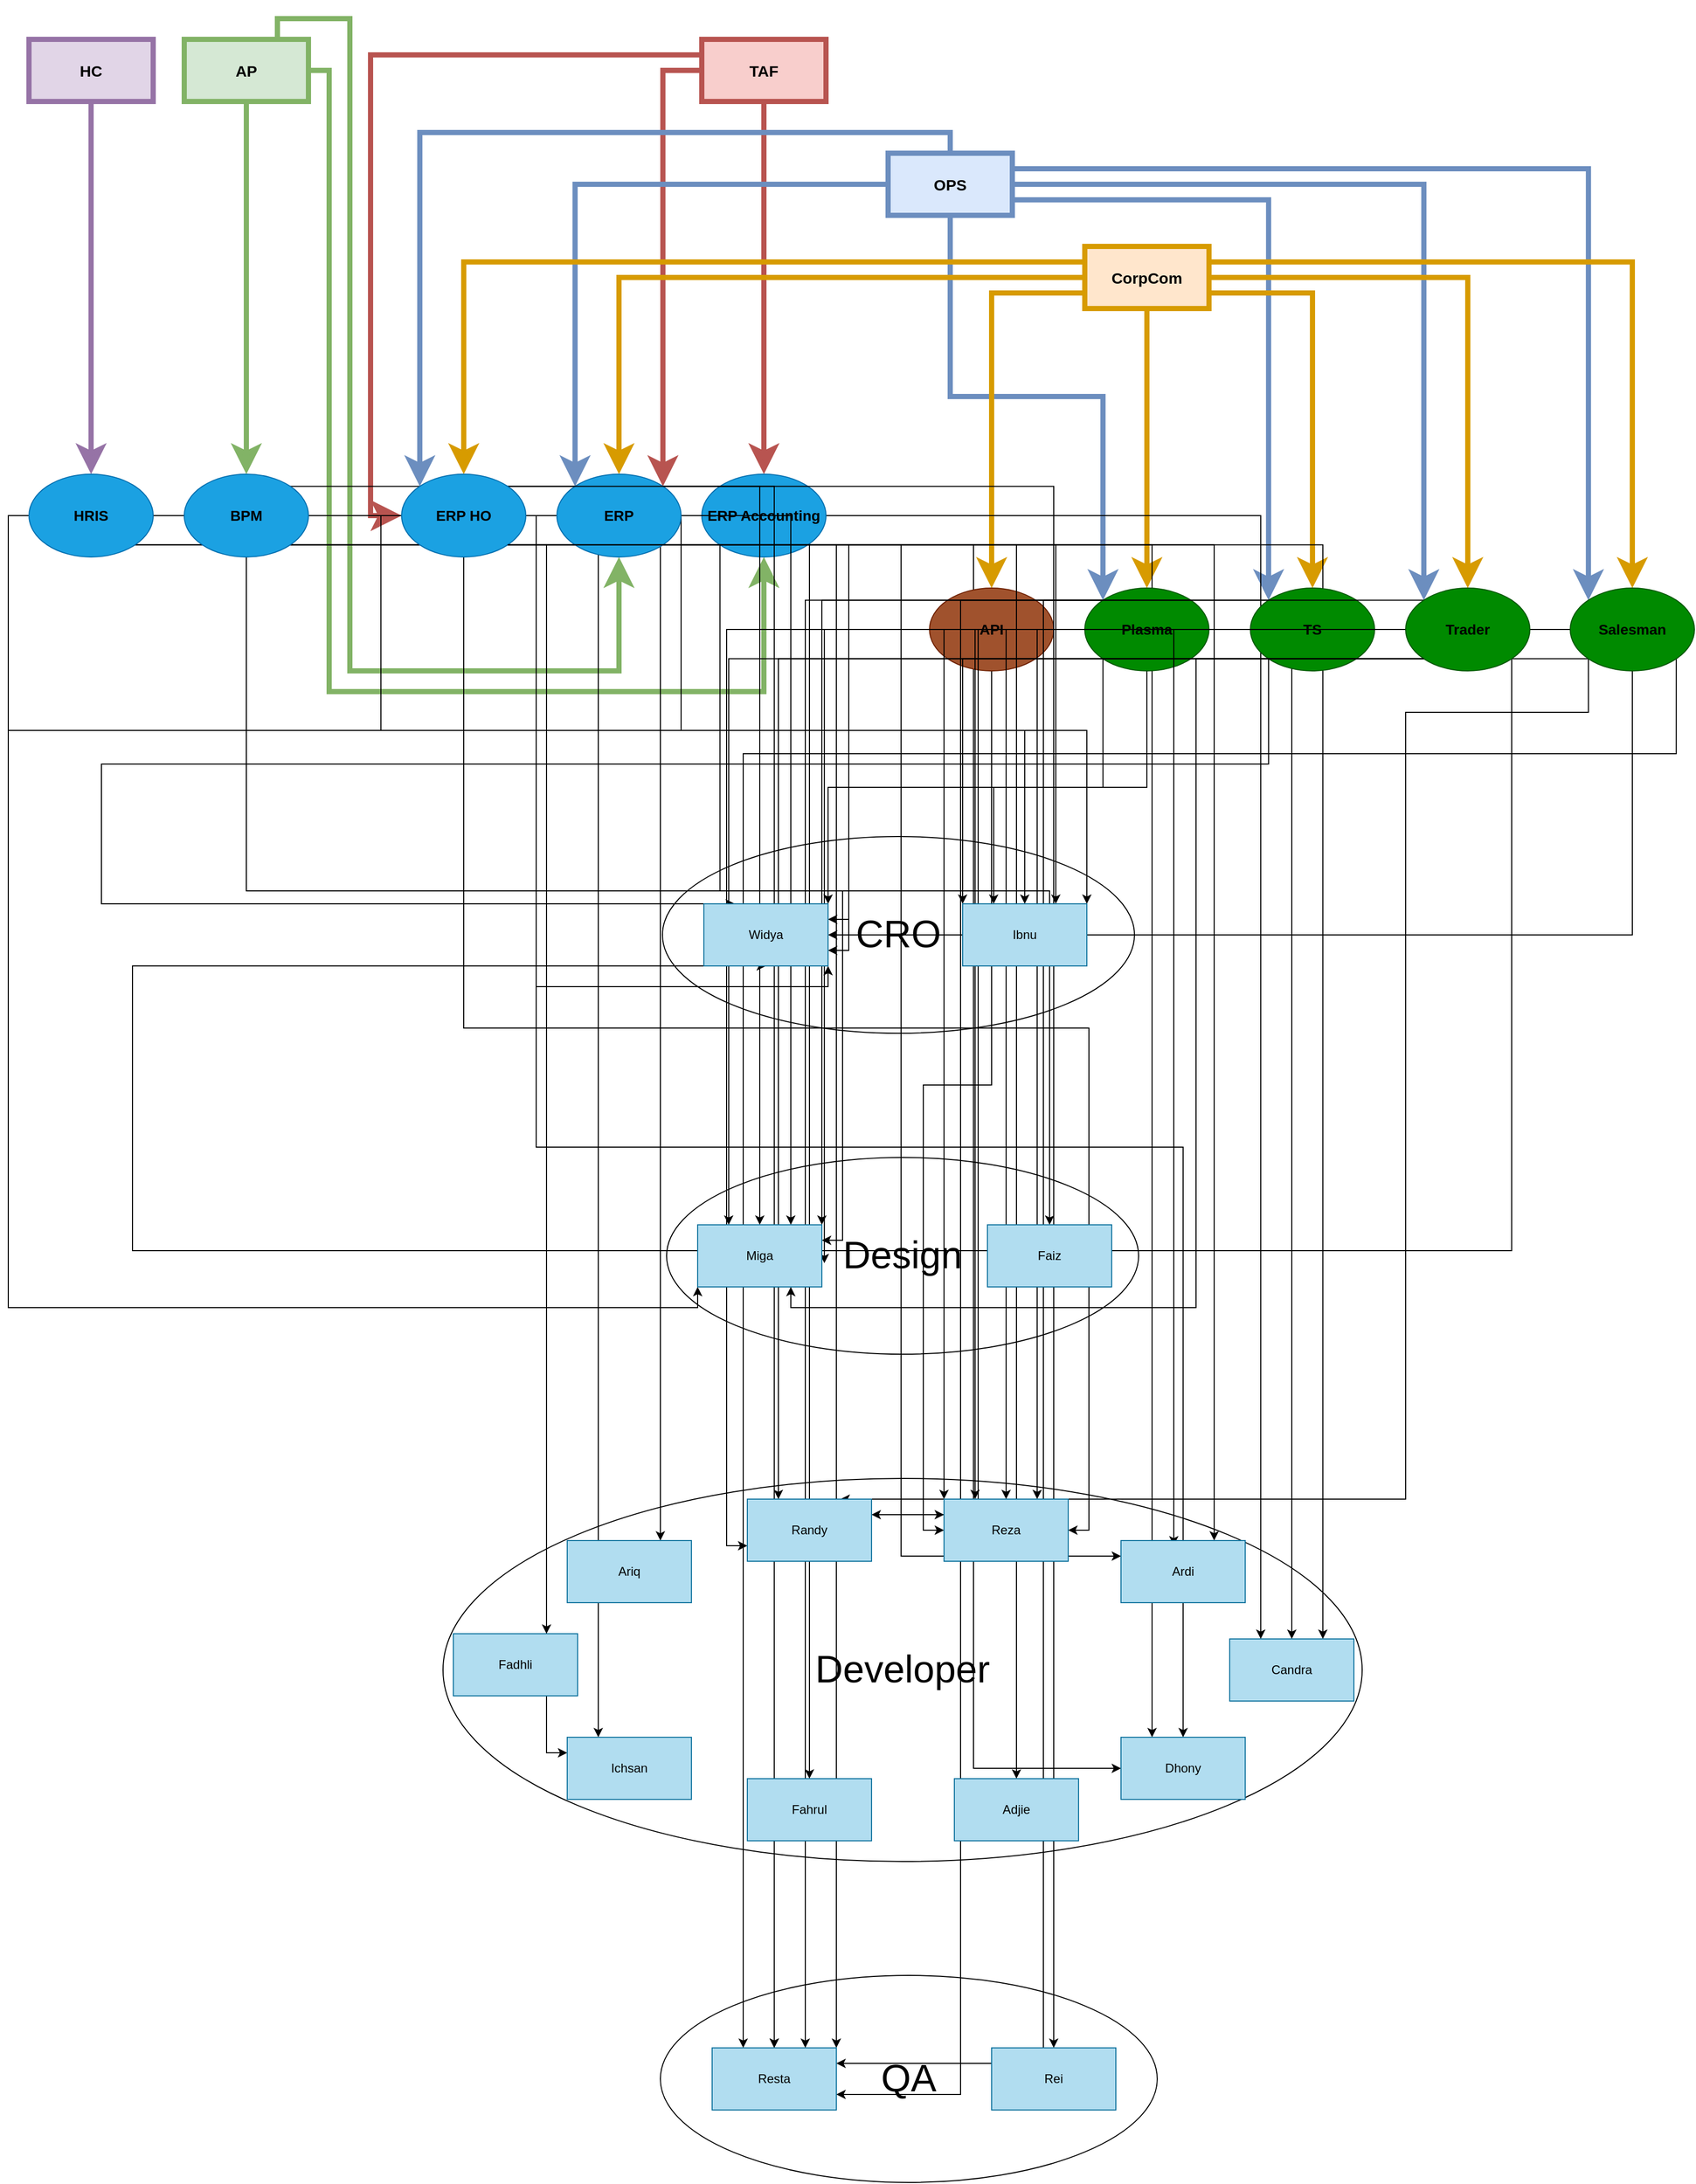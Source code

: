 <mxfile version="25.0.3">
  <diagram name="Page-1" id="Cp1idlBP8Z8_6UVfOBrB">
    <mxGraphModel dx="5150" dy="2028" grid="1" gridSize="10" guides="1" tooltips="1" connect="1" arrows="1" fold="1" page="1" pageScale="1" pageWidth="850" pageHeight="1100" math="0" shadow="0">
      <root>
        <mxCell id="0" />
        <mxCell id="1" parent="0" />
        <mxCell id="CoP_xwEdy5FGSiQ2t0j--57" style="edgeStyle=orthogonalEdgeStyle;rounded=0;orthogonalLoop=1;jettySize=auto;html=1;entryX=0.5;entryY=0;entryDx=0;entryDy=0;fillColor=#f8cecc;strokeColor=#b85450;fontStyle=1;strokeWidth=5;endSize=14;startSize=14;" edge="1" parent="1" source="CoP_xwEdy5FGSiQ2t0j--1" target="CoP_xwEdy5FGSiQ2t0j--7">
          <mxGeometry relative="1" as="geometry" />
        </mxCell>
        <mxCell id="CoP_xwEdy5FGSiQ2t0j--58" style="edgeStyle=orthogonalEdgeStyle;rounded=0;orthogonalLoop=1;jettySize=auto;html=1;entryX=0;entryY=0.5;entryDx=0;entryDy=0;fillColor=#f8cecc;strokeColor=#b85450;fontStyle=1;strokeWidth=5;endSize=14;startSize=14;exitX=0;exitY=0.25;exitDx=0;exitDy=0;" edge="1" parent="1" source="CoP_xwEdy5FGSiQ2t0j--1" target="CoP_xwEdy5FGSiQ2t0j--31">
          <mxGeometry relative="1" as="geometry" />
        </mxCell>
        <mxCell id="CoP_xwEdy5FGSiQ2t0j--59" style="edgeStyle=orthogonalEdgeStyle;rounded=0;orthogonalLoop=1;jettySize=auto;html=1;entryX=1;entryY=0;entryDx=0;entryDy=0;fillColor=#f8cecc;strokeColor=#b85450;fontStyle=1;strokeWidth=5;endSize=14;startSize=14;" edge="1" parent="1" source="CoP_xwEdy5FGSiQ2t0j--1" target="CoP_xwEdy5FGSiQ2t0j--26">
          <mxGeometry relative="1" as="geometry" />
        </mxCell>
        <mxCell id="CoP_xwEdy5FGSiQ2t0j--1" value="TAF" style="rounded=0;whiteSpace=wrap;html=1;fillColor=#f8cecc;strokeColor=#b85450;fontStyle=1;strokeWidth=5;fontSize=15;" vertex="1" parent="1">
          <mxGeometry x="-2650" y="-270" width="120" height="60" as="geometry" />
        </mxCell>
        <mxCell id="CoP_xwEdy5FGSiQ2t0j--48" style="edgeStyle=orthogonalEdgeStyle;rounded=0;orthogonalLoop=1;jettySize=auto;html=1;entryX=0;entryY=0;entryDx=0;entryDy=0;fillColor=#dae8fc;strokeColor=#6c8ebf;exitX=0.5;exitY=0;exitDx=0;exitDy=0;fontStyle=1;strokeWidth=5;endSize=14;startSize=14;" edge="1" parent="1" source="CoP_xwEdy5FGSiQ2t0j--2" target="CoP_xwEdy5FGSiQ2t0j--31">
          <mxGeometry relative="1" as="geometry" />
        </mxCell>
        <mxCell id="CoP_xwEdy5FGSiQ2t0j--49" style="edgeStyle=orthogonalEdgeStyle;rounded=0;orthogonalLoop=1;jettySize=auto;html=1;entryX=0;entryY=0;entryDx=0;entryDy=0;fontStyle=1;fillColor=#dae8fc;strokeColor=#6c8ebf;exitX=1;exitY=0.25;exitDx=0;exitDy=0;strokeWidth=5;endSize=14;startSize=14;" edge="1" parent="1" source="CoP_xwEdy5FGSiQ2t0j--2" target="CoP_xwEdy5FGSiQ2t0j--29">
          <mxGeometry relative="1" as="geometry" />
        </mxCell>
        <mxCell id="CoP_xwEdy5FGSiQ2t0j--50" style="edgeStyle=orthogonalEdgeStyle;rounded=0;orthogonalLoop=1;jettySize=auto;html=1;entryX=0;entryY=0;entryDx=0;entryDy=0;fillColor=#dae8fc;strokeColor=#6c8ebf;fontStyle=1;strokeWidth=5;endSize=14;startSize=14;" edge="1" parent="1" source="CoP_xwEdy5FGSiQ2t0j--2" target="CoP_xwEdy5FGSiQ2t0j--26">
          <mxGeometry relative="1" as="geometry" />
        </mxCell>
        <mxCell id="CoP_xwEdy5FGSiQ2t0j--52" style="edgeStyle=orthogonalEdgeStyle;rounded=0;orthogonalLoop=1;jettySize=auto;html=1;exitX=0.5;exitY=1;exitDx=0;exitDy=0;entryX=0;entryY=0;entryDx=0;entryDy=0;fillColor=#dae8fc;strokeColor=#6c8ebf;fontStyle=1;strokeWidth=5;endSize=14;startSize=14;" edge="1" parent="1" source="CoP_xwEdy5FGSiQ2t0j--2" target="CoP_xwEdy5FGSiQ2t0j--27">
          <mxGeometry relative="1" as="geometry" />
        </mxCell>
        <mxCell id="CoP_xwEdy5FGSiQ2t0j--53" style="edgeStyle=orthogonalEdgeStyle;rounded=0;orthogonalLoop=1;jettySize=auto;html=1;entryX=0;entryY=0;entryDx=0;entryDy=0;fontStyle=1;fillColor=#dae8fc;strokeColor=#6c8ebf;exitX=1;exitY=0.75;exitDx=0;exitDy=0;strokeWidth=5;endSize=14;startSize=14;" edge="1" parent="1" source="CoP_xwEdy5FGSiQ2t0j--2" target="CoP_xwEdy5FGSiQ2t0j--28">
          <mxGeometry relative="1" as="geometry" />
        </mxCell>
        <mxCell id="CoP_xwEdy5FGSiQ2t0j--54" style="edgeStyle=orthogonalEdgeStyle;rounded=0;orthogonalLoop=1;jettySize=auto;html=1;entryX=0;entryY=0;entryDx=0;entryDy=0;fillColor=#dae8fc;strokeColor=#6c8ebf;fontStyle=1;strokeWidth=5;endSize=14;startSize=14;" edge="1" parent="1" source="CoP_xwEdy5FGSiQ2t0j--2" target="CoP_xwEdy5FGSiQ2t0j--30">
          <mxGeometry relative="1" as="geometry" />
        </mxCell>
        <mxCell id="CoP_xwEdy5FGSiQ2t0j--2" value="OPS" style="rounded=0;whiteSpace=wrap;html=1;fillColor=#dae8fc;strokeColor=#6c8ebf;fontStyle=1;strokeWidth=5;fontSize=15;" vertex="1" parent="1">
          <mxGeometry x="-2470" y="-160" width="120" height="60" as="geometry" />
        </mxCell>
        <mxCell id="CoP_xwEdy5FGSiQ2t0j--41" style="edgeStyle=orthogonalEdgeStyle;rounded=0;orthogonalLoop=1;jettySize=auto;html=1;entryX=0.5;entryY=0;entryDx=0;entryDy=0;fillColor=#ffe6cc;strokeColor=#d79b00;exitX=0;exitY=0.25;exitDx=0;exitDy=0;fontStyle=1;strokeWidth=5;endSize=14;startSize=14;" edge="1" parent="1" source="CoP_xwEdy5FGSiQ2t0j--3" target="CoP_xwEdy5FGSiQ2t0j--31">
          <mxGeometry relative="1" as="geometry" />
        </mxCell>
        <mxCell id="CoP_xwEdy5FGSiQ2t0j--42" style="edgeStyle=orthogonalEdgeStyle;rounded=0;orthogonalLoop=1;jettySize=auto;html=1;entryX=0.5;entryY=0;entryDx=0;entryDy=0;fontStyle=1;fillColor=#ffe6cc;strokeColor=#d79b00;exitX=1;exitY=0.25;exitDx=0;exitDy=0;strokeWidth=5;endSize=14;startSize=14;" edge="1" parent="1" source="CoP_xwEdy5FGSiQ2t0j--3" target="CoP_xwEdy5FGSiQ2t0j--29">
          <mxGeometry relative="1" as="geometry" />
        </mxCell>
        <mxCell id="CoP_xwEdy5FGSiQ2t0j--43" style="edgeStyle=orthogonalEdgeStyle;rounded=0;orthogonalLoop=1;jettySize=auto;html=1;entryX=0.5;entryY=0;entryDx=0;entryDy=0;fillColor=#ffe6cc;strokeColor=#d79b00;fontStyle=1;strokeWidth=5;endSize=14;startSize=14;" edge="1" parent="1" source="CoP_xwEdy5FGSiQ2t0j--3" target="CoP_xwEdy5FGSiQ2t0j--26">
          <mxGeometry relative="1" as="geometry" />
        </mxCell>
        <mxCell id="CoP_xwEdy5FGSiQ2t0j--44" style="edgeStyle=orthogonalEdgeStyle;rounded=0;orthogonalLoop=1;jettySize=auto;html=1;entryX=0.5;entryY=0;entryDx=0;entryDy=0;fillColor=#ffe6cc;strokeColor=#d79b00;fontStyle=1;strokeWidth=5;endSize=14;startSize=14;" edge="1" parent="1" source="CoP_xwEdy5FGSiQ2t0j--3" target="CoP_xwEdy5FGSiQ2t0j--27">
          <mxGeometry relative="1" as="geometry" />
        </mxCell>
        <mxCell id="CoP_xwEdy5FGSiQ2t0j--45" style="edgeStyle=orthogonalEdgeStyle;rounded=0;orthogonalLoop=1;jettySize=auto;html=1;fontStyle=1;fillColor=#ffe6cc;strokeColor=#d79b00;exitX=1;exitY=0.75;exitDx=0;exitDy=0;strokeWidth=5;endSize=14;startSize=14;" edge="1" parent="1" source="CoP_xwEdy5FGSiQ2t0j--3" target="CoP_xwEdy5FGSiQ2t0j--28">
          <mxGeometry relative="1" as="geometry" />
        </mxCell>
        <mxCell id="CoP_xwEdy5FGSiQ2t0j--46" style="edgeStyle=orthogonalEdgeStyle;rounded=0;orthogonalLoop=1;jettySize=auto;html=1;fontStyle=1;fillColor=#ffe6cc;strokeColor=#d79b00;strokeWidth=5;endSize=14;startSize=14;" edge="1" parent="1" source="CoP_xwEdy5FGSiQ2t0j--3" target="CoP_xwEdy5FGSiQ2t0j--30">
          <mxGeometry relative="1" as="geometry" />
        </mxCell>
        <mxCell id="CoP_xwEdy5FGSiQ2t0j--47" style="edgeStyle=orthogonalEdgeStyle;rounded=0;orthogonalLoop=1;jettySize=auto;html=1;entryX=0.5;entryY=0;entryDx=0;entryDy=0;fillColor=#ffe6cc;strokeColor=#d79b00;exitX=0;exitY=0.75;exitDx=0;exitDy=0;fontStyle=1;strokeWidth=5;endSize=14;startSize=14;" edge="1" parent="1" source="CoP_xwEdy5FGSiQ2t0j--3" target="CoP_xwEdy5FGSiQ2t0j--16">
          <mxGeometry relative="1" as="geometry" />
        </mxCell>
        <mxCell id="CoP_xwEdy5FGSiQ2t0j--3" value="CorpCom" style="rounded=0;whiteSpace=wrap;html=1;fillColor=#ffe6cc;strokeColor=#d79b00;fontStyle=1;strokeWidth=5;fontSize=15;" vertex="1" parent="1">
          <mxGeometry x="-2280" y="-70" width="120" height="60" as="geometry" />
        </mxCell>
        <mxCell id="CoP_xwEdy5FGSiQ2t0j--62" style="edgeStyle=orthogonalEdgeStyle;rounded=0;orthogonalLoop=1;jettySize=auto;html=1;fontStyle=1;fillColor=#e1d5e7;strokeColor=#9673a6;strokeWidth=5;endSize=14;startSize=14;" edge="1" parent="1" source="CoP_xwEdy5FGSiQ2t0j--4" target="CoP_xwEdy5FGSiQ2t0j--20">
          <mxGeometry relative="1" as="geometry" />
        </mxCell>
        <mxCell id="CoP_xwEdy5FGSiQ2t0j--4" value="HC" style="rounded=0;whiteSpace=wrap;html=1;fontStyle=1;fillColor=#e1d5e7;strokeColor=#9673a6;strokeWidth=5;fontSize=15;" vertex="1" parent="1">
          <mxGeometry x="-3300" y="-270" width="120" height="60" as="geometry" />
        </mxCell>
        <mxCell id="CoP_xwEdy5FGSiQ2t0j--63" style="edgeStyle=orthogonalEdgeStyle;rounded=0;orthogonalLoop=1;jettySize=auto;html=1;entryX=0.5;entryY=0;entryDx=0;entryDy=0;fontStyle=1;fillColor=#d5e8d4;strokeColor=#82b366;strokeWidth=5;endSize=14;startSize=14;" edge="1" parent="1" source="CoP_xwEdy5FGSiQ2t0j--6" target="CoP_xwEdy5FGSiQ2t0j--22">
          <mxGeometry relative="1" as="geometry" />
        </mxCell>
        <mxCell id="CoP_xwEdy5FGSiQ2t0j--64" style="edgeStyle=orthogonalEdgeStyle;rounded=0;orthogonalLoop=1;jettySize=auto;html=1;entryX=0.5;entryY=1;entryDx=0;entryDy=0;fontStyle=1;exitX=0.75;exitY=0;exitDx=0;exitDy=0;fillColor=#d5e8d4;strokeColor=#82b366;strokeWidth=5;endSize=14;startSize=14;" edge="1" parent="1" source="CoP_xwEdy5FGSiQ2t0j--6" target="CoP_xwEdy5FGSiQ2t0j--26">
          <mxGeometry relative="1" as="geometry">
            <Array as="points">
              <mxPoint x="-3060" y="-290" />
              <mxPoint x="-2990" y="-290" />
              <mxPoint x="-2990" y="340" />
              <mxPoint x="-2730" y="340" />
            </Array>
          </mxGeometry>
        </mxCell>
        <mxCell id="CoP_xwEdy5FGSiQ2t0j--67" style="edgeStyle=orthogonalEdgeStyle;rounded=0;orthogonalLoop=1;jettySize=auto;html=1;entryX=0.5;entryY=1;entryDx=0;entryDy=0;fillColor=#d5e8d4;strokeColor=#82b366;strokeWidth=5;endSize=14;startSize=14;" edge="1" parent="1" source="CoP_xwEdy5FGSiQ2t0j--6" target="CoP_xwEdy5FGSiQ2t0j--7">
          <mxGeometry relative="1" as="geometry">
            <Array as="points">
              <mxPoint x="-3010" y="-240" />
              <mxPoint x="-3010" y="360" />
              <mxPoint x="-2590" y="360" />
            </Array>
          </mxGeometry>
        </mxCell>
        <mxCell id="CoP_xwEdy5FGSiQ2t0j--6" value="AP" style="rounded=0;whiteSpace=wrap;html=1;fontStyle=1;fillColor=#d5e8d4;strokeColor=#82b366;strokeWidth=5;fontSize=15;" vertex="1" parent="1">
          <mxGeometry x="-3150" y="-270" width="120" height="60" as="geometry" />
        </mxCell>
        <mxCell id="CoP_xwEdy5FGSiQ2t0j--127" style="edgeStyle=orthogonalEdgeStyle;rounded=0;orthogonalLoop=1;jettySize=auto;html=1;entryX=0.25;entryY=0;entryDx=0;entryDy=0;" edge="1" parent="1" source="CoP_xwEdy5FGSiQ2t0j--7" target="CoP_xwEdy5FGSiQ2t0j--83">
          <mxGeometry relative="1" as="geometry" />
        </mxCell>
        <mxCell id="CoP_xwEdy5FGSiQ2t0j--128" style="edgeStyle=orthogonalEdgeStyle;rounded=0;orthogonalLoop=1;jettySize=auto;html=1;exitX=1;exitY=1;exitDx=0;exitDy=0;entryX=0.25;entryY=0;entryDx=0;entryDy=0;" edge="1" parent="1" source="CoP_xwEdy5FGSiQ2t0j--7" target="CoP_xwEdy5FGSiQ2t0j--84">
          <mxGeometry relative="1" as="geometry" />
        </mxCell>
        <mxCell id="CoP_xwEdy5FGSiQ2t0j--129" style="edgeStyle=orthogonalEdgeStyle;rounded=0;orthogonalLoop=1;jettySize=auto;html=1;exitX=1;exitY=1;exitDx=0;exitDy=0;entryX=0.75;entryY=0;entryDx=0;entryDy=0;" edge="1" parent="1" source="CoP_xwEdy5FGSiQ2t0j--7" target="CoP_xwEdy5FGSiQ2t0j--82">
          <mxGeometry relative="1" as="geometry" />
        </mxCell>
        <mxCell id="CoP_xwEdy5FGSiQ2t0j--130" style="edgeStyle=orthogonalEdgeStyle;rounded=0;orthogonalLoop=1;jettySize=auto;html=1;exitX=0;exitY=1;exitDx=0;exitDy=0;entryX=0;entryY=0.5;entryDx=0;entryDy=0;" edge="1" parent="1" source="CoP_xwEdy5FGSiQ2t0j--7" target="CoP_xwEdy5FGSiQ2t0j--84">
          <mxGeometry relative="1" as="geometry" />
        </mxCell>
        <mxCell id="CoP_xwEdy5FGSiQ2t0j--142" style="edgeStyle=orthogonalEdgeStyle;rounded=0;orthogonalLoop=1;jettySize=auto;html=1;exitX=0;exitY=0.5;exitDx=0;exitDy=0;entryX=1;entryY=0;entryDx=0;entryDy=0;" edge="1" parent="1" source="CoP_xwEdy5FGSiQ2t0j--7" target="CoP_xwEdy5FGSiQ2t0j--70">
          <mxGeometry relative="1" as="geometry" />
        </mxCell>
        <mxCell id="CoP_xwEdy5FGSiQ2t0j--154" style="edgeStyle=orthogonalEdgeStyle;rounded=0;orthogonalLoop=1;jettySize=auto;html=1;exitX=0;exitY=1;exitDx=0;exitDy=0;entryX=1;entryY=0.25;entryDx=0;entryDy=0;" edge="1" parent="1" source="CoP_xwEdy5FGSiQ2t0j--7" target="CoP_xwEdy5FGSiQ2t0j--73">
          <mxGeometry relative="1" as="geometry" />
        </mxCell>
        <mxCell id="CoP_xwEdy5FGSiQ2t0j--7" value="ERP Accounting" style="ellipse;whiteSpace=wrap;html=1;fontStyle=1;fillColor=#1ba1e2;fontColor=#000000;strokeColor=#006EAF;fontSize=14;" vertex="1" parent="1">
          <mxGeometry x="-2650" y="150" width="120" height="80" as="geometry" />
        </mxCell>
        <mxCell id="CoP_xwEdy5FGSiQ2t0j--109" style="edgeStyle=orthogonalEdgeStyle;rounded=0;orthogonalLoop=1;jettySize=auto;html=1;entryX=0;entryY=0.25;entryDx=0;entryDy=0;" edge="1" parent="1" source="CoP_xwEdy5FGSiQ2t0j--16" target="CoP_xwEdy5FGSiQ2t0j--75">
          <mxGeometry relative="1" as="geometry" />
        </mxCell>
        <mxCell id="CoP_xwEdy5FGSiQ2t0j--112" style="edgeStyle=orthogonalEdgeStyle;rounded=0;orthogonalLoop=1;jettySize=auto;html=1;entryX=0;entryY=0.5;entryDx=0;entryDy=0;" edge="1" parent="1" source="CoP_xwEdy5FGSiQ2t0j--16" target="CoP_xwEdy5FGSiQ2t0j--75">
          <mxGeometry relative="1" as="geometry" />
        </mxCell>
        <mxCell id="CoP_xwEdy5FGSiQ2t0j--113" style="edgeStyle=orthogonalEdgeStyle;rounded=0;orthogonalLoop=1;jettySize=auto;html=1;" edge="1" parent="1" source="CoP_xwEdy5FGSiQ2t0j--16" target="CoP_xwEdy5FGSiQ2t0j--83">
          <mxGeometry relative="1" as="geometry" />
        </mxCell>
        <mxCell id="CoP_xwEdy5FGSiQ2t0j--16" value="API" style="ellipse;whiteSpace=wrap;html=1;fontStyle=1;fillColor=#a0522d;fontColor=#000000;strokeColor=#6D1F00;fontSize=14;" vertex="1" parent="1">
          <mxGeometry x="-2430" y="260" width="120" height="80" as="geometry" />
        </mxCell>
        <mxCell id="CoP_xwEdy5FGSiQ2t0j--99" style="edgeStyle=orthogonalEdgeStyle;rounded=0;orthogonalLoop=1;jettySize=auto;html=1;exitX=1;exitY=1;exitDx=0;exitDy=0;entryX=0.75;entryY=0;entryDx=0;entryDy=0;" edge="1" parent="1" source="CoP_xwEdy5FGSiQ2t0j--20" target="CoP_xwEdy5FGSiQ2t0j--85">
          <mxGeometry relative="1" as="geometry" />
        </mxCell>
        <mxCell id="CoP_xwEdy5FGSiQ2t0j--100" style="edgeStyle=orthogonalEdgeStyle;rounded=0;orthogonalLoop=1;jettySize=auto;html=1;entryX=0.75;entryY=0;entryDx=0;entryDy=0;" edge="1" parent="1" source="CoP_xwEdy5FGSiQ2t0j--20" target="CoP_xwEdy5FGSiQ2t0j--81">
          <mxGeometry relative="1" as="geometry" />
        </mxCell>
        <mxCell id="CoP_xwEdy5FGSiQ2t0j--126" style="edgeStyle=orthogonalEdgeStyle;rounded=0;orthogonalLoop=1;jettySize=auto;html=1;exitX=0;exitY=1;exitDx=0;exitDy=0;entryX=0.25;entryY=0;entryDx=0;entryDy=0;" edge="1" parent="1" source="CoP_xwEdy5FGSiQ2t0j--20" target="CoP_xwEdy5FGSiQ2t0j--91">
          <mxGeometry relative="1" as="geometry" />
        </mxCell>
        <mxCell id="CoP_xwEdy5FGSiQ2t0j--150" style="edgeStyle=orthogonalEdgeStyle;rounded=0;orthogonalLoop=1;jettySize=auto;html=1;exitX=0;exitY=0.5;exitDx=0;exitDy=0;entryX=1;entryY=0.25;entryDx=0;entryDy=0;" edge="1" parent="1" source="CoP_xwEdy5FGSiQ2t0j--20" target="CoP_xwEdy5FGSiQ2t0j--69">
          <mxGeometry relative="1" as="geometry" />
        </mxCell>
        <mxCell id="CoP_xwEdy5FGSiQ2t0j--159" style="edgeStyle=orthogonalEdgeStyle;rounded=0;orthogonalLoop=1;jettySize=auto;html=1;exitX=0;exitY=0.5;exitDx=0;exitDy=0;entryX=0;entryY=1;entryDx=0;entryDy=0;" edge="1" parent="1" source="CoP_xwEdy5FGSiQ2t0j--20" target="CoP_xwEdy5FGSiQ2t0j--73">
          <mxGeometry relative="1" as="geometry" />
        </mxCell>
        <mxCell id="CoP_xwEdy5FGSiQ2t0j--160" style="edgeStyle=orthogonalEdgeStyle;rounded=0;orthogonalLoop=1;jettySize=auto;html=1;exitX=1;exitY=0.5;exitDx=0;exitDy=0;" edge="1" parent="1" source="CoP_xwEdy5FGSiQ2t0j--20" target="CoP_xwEdy5FGSiQ2t0j--88">
          <mxGeometry relative="1" as="geometry" />
        </mxCell>
        <mxCell id="CoP_xwEdy5FGSiQ2t0j--20" value="HRIS" style="ellipse;whiteSpace=wrap;html=1;fontStyle=1;fillColor=#1ba1e2;fontColor=#000000;strokeColor=#006EAF;fontSize=14;" vertex="1" parent="1">
          <mxGeometry x="-3300" y="150" width="120" height="80" as="geometry" />
        </mxCell>
        <mxCell id="CoP_xwEdy5FGSiQ2t0j--136" style="edgeStyle=orthogonalEdgeStyle;rounded=0;orthogonalLoop=1;jettySize=auto;html=1;exitX=1;exitY=1;exitDx=0;exitDy=0;" edge="1" parent="1" source="CoP_xwEdy5FGSiQ2t0j--22" target="CoP_xwEdy5FGSiQ2t0j--89">
          <mxGeometry relative="1" as="geometry" />
        </mxCell>
        <mxCell id="CoP_xwEdy5FGSiQ2t0j--137" style="edgeStyle=orthogonalEdgeStyle;rounded=0;orthogonalLoop=1;jettySize=auto;html=1;exitX=0;exitY=1;exitDx=0;exitDy=0;entryX=0.5;entryY=0;entryDx=0;entryDy=0;" edge="1" parent="1" source="CoP_xwEdy5FGSiQ2t0j--22" target="CoP_xwEdy5FGSiQ2t0j--90">
          <mxGeometry relative="1" as="geometry" />
        </mxCell>
        <mxCell id="CoP_xwEdy5FGSiQ2t0j--151" style="edgeStyle=orthogonalEdgeStyle;rounded=0;orthogonalLoop=1;jettySize=auto;html=1;exitX=0.5;exitY=1;exitDx=0;exitDy=0;" edge="1" parent="1" source="CoP_xwEdy5FGSiQ2t0j--22" target="CoP_xwEdy5FGSiQ2t0j--87">
          <mxGeometry relative="1" as="geometry" />
        </mxCell>
        <mxCell id="CoP_xwEdy5FGSiQ2t0j--167" style="edgeStyle=orthogonalEdgeStyle;rounded=0;orthogonalLoop=1;jettySize=auto;html=1;exitX=1;exitY=0;exitDx=0;exitDy=0;" edge="1" parent="1" source="CoP_xwEdy5FGSiQ2t0j--22" target="CoP_xwEdy5FGSiQ2t0j--77">
          <mxGeometry relative="1" as="geometry" />
        </mxCell>
        <mxCell id="CoP_xwEdy5FGSiQ2t0j--22" value="BPM" style="ellipse;whiteSpace=wrap;html=1;fontStyle=1;fillColor=#1ba1e2;strokeColor=#006EAF;fontColor=#000000;fontSize=14;" vertex="1" parent="1">
          <mxGeometry x="-3150" y="150" width="120" height="80" as="geometry" />
        </mxCell>
        <mxCell id="CoP_xwEdy5FGSiQ2t0j--131" style="edgeStyle=orthogonalEdgeStyle;rounded=0;orthogonalLoop=1;jettySize=auto;html=1;exitX=1;exitY=1;exitDx=0;exitDy=0;entryX=0;entryY=0.25;entryDx=0;entryDy=0;" edge="1" parent="1" source="CoP_xwEdy5FGSiQ2t0j--26" target="CoP_xwEdy5FGSiQ2t0j--82">
          <mxGeometry relative="1" as="geometry" />
        </mxCell>
        <mxCell id="CoP_xwEdy5FGSiQ2t0j--132" style="edgeStyle=orthogonalEdgeStyle;rounded=0;orthogonalLoop=1;jettySize=auto;html=1;exitX=0;exitY=1;exitDx=0;exitDy=0;entryX=0.75;entryY=0;entryDx=0;entryDy=0;" edge="1" parent="1" source="CoP_xwEdy5FGSiQ2t0j--26" target="CoP_xwEdy5FGSiQ2t0j--83">
          <mxGeometry relative="1" as="geometry" />
        </mxCell>
        <mxCell id="CoP_xwEdy5FGSiQ2t0j--133" style="edgeStyle=orthogonalEdgeStyle;rounded=0;orthogonalLoop=1;jettySize=auto;html=1;exitX=0;exitY=0.5;exitDx=0;exitDy=0;" edge="1" parent="1" source="CoP_xwEdy5FGSiQ2t0j--26" target="CoP_xwEdy5FGSiQ2t0j--84">
          <mxGeometry relative="1" as="geometry" />
        </mxCell>
        <mxCell id="CoP_xwEdy5FGSiQ2t0j--140" style="edgeStyle=orthogonalEdgeStyle;rounded=0;orthogonalLoop=1;jettySize=auto;html=1;exitX=0;exitY=0.5;exitDx=0;exitDy=0;entryX=1;entryY=1;entryDx=0;entryDy=0;" edge="1" parent="1" source="CoP_xwEdy5FGSiQ2t0j--26" target="CoP_xwEdy5FGSiQ2t0j--69">
          <mxGeometry relative="1" as="geometry" />
        </mxCell>
        <mxCell id="CoP_xwEdy5FGSiQ2t0j--141" style="edgeStyle=orthogonalEdgeStyle;rounded=0;orthogonalLoop=1;jettySize=auto;html=1;exitX=0;exitY=1;exitDx=0;exitDy=0;entryX=0.75;entryY=0;entryDx=0;entryDy=0;" edge="1" parent="1" source="CoP_xwEdy5FGSiQ2t0j--26" target="CoP_xwEdy5FGSiQ2t0j--70">
          <mxGeometry relative="1" as="geometry" />
        </mxCell>
        <mxCell id="CoP_xwEdy5FGSiQ2t0j--153" style="edgeStyle=orthogonalEdgeStyle;rounded=0;orthogonalLoop=1;jettySize=auto;html=1;exitX=1;exitY=0.5;exitDx=0;exitDy=0;entryX=0.75;entryY=0;entryDx=0;entryDy=0;" edge="1" parent="1" source="CoP_xwEdy5FGSiQ2t0j--26" target="CoP_xwEdy5FGSiQ2t0j--73">
          <mxGeometry relative="1" as="geometry" />
        </mxCell>
        <mxCell id="CoP_xwEdy5FGSiQ2t0j--165" style="edgeStyle=orthogonalEdgeStyle;rounded=0;orthogonalLoop=1;jettySize=auto;html=1;exitX=1;exitY=0;exitDx=0;exitDy=0;" edge="1" parent="1" source="CoP_xwEdy5FGSiQ2t0j--26" target="CoP_xwEdy5FGSiQ2t0j--88">
          <mxGeometry relative="1" as="geometry" />
        </mxCell>
        <mxCell id="CoP_xwEdy5FGSiQ2t0j--26" value="ERP" style="ellipse;whiteSpace=wrap;html=1;fontStyle=1;fillColor=#1ba1e2;fontColor=#000000;strokeColor=#006EAF;fontSize=14;" vertex="1" parent="1">
          <mxGeometry x="-2790" y="150" width="120" height="80" as="geometry" />
        </mxCell>
        <mxCell id="CoP_xwEdy5FGSiQ2t0j--107" style="edgeStyle=orthogonalEdgeStyle;rounded=0;orthogonalLoop=1;jettySize=auto;html=1;entryX=0.75;entryY=0;entryDx=0;entryDy=0;" edge="1" parent="1" source="CoP_xwEdy5FGSiQ2t0j--27" target="CoP_xwEdy5FGSiQ2t0j--75">
          <mxGeometry relative="1" as="geometry" />
        </mxCell>
        <mxCell id="CoP_xwEdy5FGSiQ2t0j--108" style="edgeStyle=orthogonalEdgeStyle;rounded=0;orthogonalLoop=1;jettySize=auto;html=1;entryX=1;entryY=0.25;entryDx=0;entryDy=0;" edge="1" parent="1" source="CoP_xwEdy5FGSiQ2t0j--27" target="CoP_xwEdy5FGSiQ2t0j--80">
          <mxGeometry relative="1" as="geometry" />
        </mxCell>
        <mxCell id="CoP_xwEdy5FGSiQ2t0j--143" style="edgeStyle=orthogonalEdgeStyle;rounded=0;orthogonalLoop=1;jettySize=auto;html=1;exitX=0.5;exitY=1;exitDx=0;exitDy=0;entryX=1;entryY=0;entryDx=0;entryDy=0;" edge="1" parent="1" source="CoP_xwEdy5FGSiQ2t0j--27" target="CoP_xwEdy5FGSiQ2t0j--69">
          <mxGeometry relative="1" as="geometry" />
        </mxCell>
        <mxCell id="CoP_xwEdy5FGSiQ2t0j--144" style="edgeStyle=orthogonalEdgeStyle;rounded=0;orthogonalLoop=1;jettySize=auto;html=1;exitX=0;exitY=1;exitDx=0;exitDy=0;entryX=0.25;entryY=0;entryDx=0;entryDy=0;" edge="1" parent="1" source="CoP_xwEdy5FGSiQ2t0j--27" target="CoP_xwEdy5FGSiQ2t0j--70">
          <mxGeometry relative="1" as="geometry" />
        </mxCell>
        <mxCell id="CoP_xwEdy5FGSiQ2t0j--155" style="edgeStyle=orthogonalEdgeStyle;rounded=0;orthogonalLoop=1;jettySize=auto;html=1;exitX=1;exitY=0;exitDx=0;exitDy=0;entryX=1;entryY=0;entryDx=0;entryDy=0;" edge="1" parent="1" source="CoP_xwEdy5FGSiQ2t0j--27" target="CoP_xwEdy5FGSiQ2t0j--73">
          <mxGeometry relative="1" as="geometry" />
        </mxCell>
        <mxCell id="CoP_xwEdy5FGSiQ2t0j--164" style="edgeStyle=orthogonalEdgeStyle;rounded=0;orthogonalLoop=1;jettySize=auto;html=1;exitX=1;exitY=0;exitDx=0;exitDy=0;entryX=1;entryY=0.75;entryDx=0;entryDy=0;" edge="1" parent="1" source="CoP_xwEdy5FGSiQ2t0j--27" target="CoP_xwEdy5FGSiQ2t0j--88">
          <mxGeometry relative="1" as="geometry" />
        </mxCell>
        <mxCell id="CoP_xwEdy5FGSiQ2t0j--27" value="Plasma" style="ellipse;whiteSpace=wrap;html=1;fontStyle=1;fillColor=#008a00;fontColor=#000000;strokeColor=#005700;fontSize=14;" vertex="1" parent="1">
          <mxGeometry x="-2280" y="260" width="120" height="80" as="geometry" />
        </mxCell>
        <mxCell id="CoP_xwEdy5FGSiQ2t0j--105" style="edgeStyle=orthogonalEdgeStyle;rounded=0;orthogonalLoop=1;jettySize=auto;html=1;entryX=0;entryY=0;entryDx=0;entryDy=0;" edge="1" parent="1" source="CoP_xwEdy5FGSiQ2t0j--28" target="CoP_xwEdy5FGSiQ2t0j--75">
          <mxGeometry relative="1" as="geometry" />
        </mxCell>
        <mxCell id="CoP_xwEdy5FGSiQ2t0j--106" style="edgeStyle=orthogonalEdgeStyle;rounded=0;orthogonalLoop=1;jettySize=auto;html=1;entryX=0;entryY=0.75;entryDx=0;entryDy=0;" edge="1" parent="1" source="CoP_xwEdy5FGSiQ2t0j--28" target="CoP_xwEdy5FGSiQ2t0j--80">
          <mxGeometry relative="1" as="geometry" />
        </mxCell>
        <mxCell id="CoP_xwEdy5FGSiQ2t0j--145" style="edgeStyle=orthogonalEdgeStyle;rounded=0;orthogonalLoop=1;jettySize=auto;html=1;exitX=0;exitY=1;exitDx=0;exitDy=0;entryX=0.25;entryY=0;entryDx=0;entryDy=0;" edge="1" parent="1" source="CoP_xwEdy5FGSiQ2t0j--28" target="CoP_xwEdy5FGSiQ2t0j--69">
          <mxGeometry relative="1" as="geometry">
            <Array as="points">
              <mxPoint x="-2102" y="430" />
              <mxPoint x="-3230" y="430" />
            </Array>
          </mxGeometry>
        </mxCell>
        <mxCell id="CoP_xwEdy5FGSiQ2t0j--146" style="edgeStyle=orthogonalEdgeStyle;rounded=0;orthogonalLoop=1;jettySize=auto;html=1;exitX=1;exitY=1;exitDx=0;exitDy=0;entryX=0;entryY=0;entryDx=0;entryDy=0;" edge="1" parent="1" source="CoP_xwEdy5FGSiQ2t0j--28" target="CoP_xwEdy5FGSiQ2t0j--70">
          <mxGeometry relative="1" as="geometry" />
        </mxCell>
        <mxCell id="CoP_xwEdy5FGSiQ2t0j--163" style="edgeStyle=orthogonalEdgeStyle;rounded=0;orthogonalLoop=1;jettySize=auto;html=1;exitX=1;exitY=0;exitDx=0;exitDy=0;entryX=1;entryY=0.25;entryDx=0;entryDy=0;" edge="1" parent="1" source="CoP_xwEdy5FGSiQ2t0j--28" target="CoP_xwEdy5FGSiQ2t0j--88">
          <mxGeometry relative="1" as="geometry" />
        </mxCell>
        <mxCell id="CoP_xwEdy5FGSiQ2t0j--28" value="TS" style="ellipse;whiteSpace=wrap;html=1;fontStyle=1;fillColor=#008a00;fontColor=#000000;strokeColor=#005700;fontSize=14;" vertex="1" parent="1">
          <mxGeometry x="-2120" y="260" width="120" height="80" as="geometry" />
        </mxCell>
        <mxCell id="CoP_xwEdy5FGSiQ2t0j--101" style="edgeStyle=orthogonalEdgeStyle;rounded=0;orthogonalLoop=1;jettySize=auto;html=1;entryX=0.5;entryY=0;entryDx=0;entryDy=0;" edge="1" parent="1" source="CoP_xwEdy5FGSiQ2t0j--29" target="CoP_xwEdy5FGSiQ2t0j--75">
          <mxGeometry relative="1" as="geometry" />
        </mxCell>
        <mxCell id="CoP_xwEdy5FGSiQ2t0j--102" style="edgeStyle=orthogonalEdgeStyle;rounded=0;orthogonalLoop=1;jettySize=auto;html=1;exitX=0;exitY=1;exitDx=0;exitDy=0;entryX=0.75;entryY=0;entryDx=0;entryDy=0;" edge="1" parent="1" source="CoP_xwEdy5FGSiQ2t0j--29" target="CoP_xwEdy5FGSiQ2t0j--80">
          <mxGeometry relative="1" as="geometry">
            <Array as="points">
              <mxPoint x="-1793" y="380" />
              <mxPoint x="-1970" y="380" />
            </Array>
          </mxGeometry>
        </mxCell>
        <mxCell id="CoP_xwEdy5FGSiQ2t0j--149" style="edgeStyle=orthogonalEdgeStyle;rounded=0;orthogonalLoop=1;jettySize=auto;html=1;exitX=0.5;exitY=1;exitDx=0;exitDy=0;entryX=1;entryY=0.5;entryDx=0;entryDy=0;" edge="1" parent="1" source="CoP_xwEdy5FGSiQ2t0j--29" target="CoP_xwEdy5FGSiQ2t0j--69">
          <mxGeometry relative="1" as="geometry" />
        </mxCell>
        <mxCell id="CoP_xwEdy5FGSiQ2t0j--158" style="edgeStyle=orthogonalEdgeStyle;rounded=0;orthogonalLoop=1;jettySize=auto;html=1;exitX=1;exitY=1;exitDx=0;exitDy=0;entryX=0.75;entryY=1;entryDx=0;entryDy=0;" edge="1" parent="1" source="CoP_xwEdy5FGSiQ2t0j--29" target="CoP_xwEdy5FGSiQ2t0j--73">
          <mxGeometry relative="1" as="geometry" />
        </mxCell>
        <mxCell id="CoP_xwEdy5FGSiQ2t0j--161" style="edgeStyle=orthogonalEdgeStyle;rounded=0;orthogonalLoop=1;jettySize=auto;html=1;exitX=1;exitY=1;exitDx=0;exitDy=0;entryX=0.25;entryY=0;entryDx=0;entryDy=0;" edge="1" parent="1" source="CoP_xwEdy5FGSiQ2t0j--29" target="CoP_xwEdy5FGSiQ2t0j--88">
          <mxGeometry relative="1" as="geometry">
            <Array as="points">
              <mxPoint x="-1709" y="420" />
              <mxPoint x="-2610" y="420" />
            </Array>
          </mxGeometry>
        </mxCell>
        <mxCell id="CoP_xwEdy5FGSiQ2t0j--29" value="Salesman" style="ellipse;whiteSpace=wrap;html=1;fontStyle=1;fillColor=#008a00;fontColor=#000000;strokeColor=#005700;fontSize=14;" vertex="1" parent="1">
          <mxGeometry x="-1811" y="260" width="120" height="80" as="geometry" />
        </mxCell>
        <mxCell id="CoP_xwEdy5FGSiQ2t0j--103" style="edgeStyle=orthogonalEdgeStyle;rounded=0;orthogonalLoop=1;jettySize=auto;html=1;entryX=0.25;entryY=0;entryDx=0;entryDy=0;" edge="1" parent="1" source="CoP_xwEdy5FGSiQ2t0j--30" target="CoP_xwEdy5FGSiQ2t0j--75">
          <mxGeometry relative="1" as="geometry" />
        </mxCell>
        <mxCell id="CoP_xwEdy5FGSiQ2t0j--104" style="edgeStyle=orthogonalEdgeStyle;rounded=0;orthogonalLoop=1;jettySize=auto;html=1;exitX=0;exitY=1;exitDx=0;exitDy=0;entryX=0.25;entryY=0;entryDx=0;entryDy=0;" edge="1" parent="1" source="CoP_xwEdy5FGSiQ2t0j--30" target="CoP_xwEdy5FGSiQ2t0j--80">
          <mxGeometry relative="1" as="geometry" />
        </mxCell>
        <mxCell id="CoP_xwEdy5FGSiQ2t0j--147" style="edgeStyle=orthogonalEdgeStyle;rounded=0;orthogonalLoop=1;jettySize=auto;html=1;exitX=1;exitY=1;exitDx=0;exitDy=0;entryX=0.5;entryY=1;entryDx=0;entryDy=0;" edge="1" parent="1" source="CoP_xwEdy5FGSiQ2t0j--30" target="CoP_xwEdy5FGSiQ2t0j--69">
          <mxGeometry relative="1" as="geometry">
            <Array as="points">
              <mxPoint x="-1868" y="900" />
              <mxPoint x="-3200" y="900" />
            </Array>
          </mxGeometry>
        </mxCell>
        <mxCell id="CoP_xwEdy5FGSiQ2t0j--162" style="edgeStyle=orthogonalEdgeStyle;rounded=0;orthogonalLoop=1;jettySize=auto;html=1;exitX=1;exitY=0;exitDx=0;exitDy=0;entryX=0.75;entryY=0;entryDx=0;entryDy=0;" edge="1" parent="1" source="CoP_xwEdy5FGSiQ2t0j--30" target="CoP_xwEdy5FGSiQ2t0j--88">
          <mxGeometry relative="1" as="geometry" />
        </mxCell>
        <mxCell id="CoP_xwEdy5FGSiQ2t0j--30" value="&lt;div&gt;&lt;span style=&quot;background-color: initial;&quot;&gt;Trader&lt;/span&gt;&lt;/div&gt;" style="ellipse;whiteSpace=wrap;html=1;fontStyle=1;fillColor=#008a00;fontColor=#000000;strokeColor=#005700;fontSize=14;" vertex="1" parent="1">
          <mxGeometry x="-1970" y="260" width="120" height="80" as="geometry" />
        </mxCell>
        <mxCell id="CoP_xwEdy5FGSiQ2t0j--135" style="edgeStyle=orthogonalEdgeStyle;rounded=0;orthogonalLoop=1;jettySize=auto;html=1;exitX=0.5;exitY=1;exitDx=0;exitDy=0;entryX=1;entryY=0.5;entryDx=0;entryDy=0;" edge="1" parent="1" source="CoP_xwEdy5FGSiQ2t0j--31" target="CoP_xwEdy5FGSiQ2t0j--75">
          <mxGeometry relative="1" as="geometry" />
        </mxCell>
        <mxCell id="CoP_xwEdy5FGSiQ2t0j--138" style="edgeStyle=orthogonalEdgeStyle;rounded=0;orthogonalLoop=1;jettySize=auto;html=1;exitX=0;exitY=1;exitDx=0;exitDy=0;entryX=1;entryY=0.75;entryDx=0;entryDy=0;" edge="1" parent="1" source="CoP_xwEdy5FGSiQ2t0j--31" target="CoP_xwEdy5FGSiQ2t0j--69">
          <mxGeometry relative="1" as="geometry" />
        </mxCell>
        <mxCell id="CoP_xwEdy5FGSiQ2t0j--139" style="edgeStyle=orthogonalEdgeStyle;rounded=0;orthogonalLoop=1;jettySize=auto;html=1;exitX=0;exitY=0.5;exitDx=0;exitDy=0;" edge="1" parent="1" source="CoP_xwEdy5FGSiQ2t0j--31" target="CoP_xwEdy5FGSiQ2t0j--70">
          <mxGeometry relative="1" as="geometry" />
        </mxCell>
        <mxCell id="CoP_xwEdy5FGSiQ2t0j--152" style="edgeStyle=orthogonalEdgeStyle;rounded=0;orthogonalLoop=1;jettySize=auto;html=1;exitX=1;exitY=0;exitDx=0;exitDy=0;" edge="1" parent="1" source="CoP_xwEdy5FGSiQ2t0j--31" target="CoP_xwEdy5FGSiQ2t0j--73">
          <mxGeometry relative="1" as="geometry" />
        </mxCell>
        <mxCell id="CoP_xwEdy5FGSiQ2t0j--166" style="edgeStyle=orthogonalEdgeStyle;rounded=0;orthogonalLoop=1;jettySize=auto;html=1;exitX=1;exitY=1;exitDx=0;exitDy=0;entryX=1;entryY=0;entryDx=0;entryDy=0;" edge="1" parent="1" source="CoP_xwEdy5FGSiQ2t0j--31" target="CoP_xwEdy5FGSiQ2t0j--88">
          <mxGeometry relative="1" as="geometry" />
        </mxCell>
        <mxCell id="CoP_xwEdy5FGSiQ2t0j--31" value="ERP HO" style="ellipse;whiteSpace=wrap;html=1;fontStyle=1;fillColor=#1ba1e2;fontColor=#000000;strokeColor=#006EAF;fontSize=14;" vertex="1" parent="1">
          <mxGeometry x="-2940" y="150" width="120" height="80" as="geometry" />
        </mxCell>
        <mxCell id="CoP_xwEdy5FGSiQ2t0j--110" style="edgeStyle=orthogonalEdgeStyle;rounded=0;orthogonalLoop=1;jettySize=auto;html=1;entryX=0.425;entryY=0.078;entryDx=0;entryDy=0;entryPerimeter=0;" edge="1" parent="1" source="CoP_xwEdy5FGSiQ2t0j--16" target="CoP_xwEdy5FGSiQ2t0j--82">
          <mxGeometry relative="1" as="geometry" />
        </mxCell>
        <mxCell id="CoP_xwEdy5FGSiQ2t0j--134" style="edgeStyle=orthogonalEdgeStyle;rounded=0;orthogonalLoop=1;jettySize=auto;html=1;exitX=1;exitY=1;exitDx=0;exitDy=0;entryX=0;entryY=0.25;entryDx=0;entryDy=0;" edge="1" parent="1" source="CoP_xwEdy5FGSiQ2t0j--31" target="CoP_xwEdy5FGSiQ2t0j--91">
          <mxGeometry relative="1" as="geometry" />
        </mxCell>
        <mxCell id="CoP_xwEdy5FGSiQ2t0j--156" style="edgeStyle=orthogonalEdgeStyle;rounded=0;orthogonalLoop=1;jettySize=auto;html=1;exitX=0;exitY=0.5;exitDx=0;exitDy=0;entryX=1.02;entryY=0.618;entryDx=0;entryDy=0;entryPerimeter=0;" edge="1" parent="1" source="CoP_xwEdy5FGSiQ2t0j--28" target="CoP_xwEdy5FGSiQ2t0j--73">
          <mxGeometry relative="1" as="geometry" />
        </mxCell>
        <mxCell id="CoP_xwEdy5FGSiQ2t0j--157" style="edgeStyle=orthogonalEdgeStyle;rounded=0;orthogonalLoop=1;jettySize=auto;html=1;exitX=0;exitY=1;exitDx=0;exitDy=0;entryX=0.25;entryY=0;entryDx=0;entryDy=0;" edge="1" parent="1" source="CoP_xwEdy5FGSiQ2t0j--30" target="CoP_xwEdy5FGSiQ2t0j--73">
          <mxGeometry relative="1" as="geometry" />
        </mxCell>
        <mxCell id="CoP_xwEdy5FGSiQ2t0j--169" value="" style="group" vertex="1" connectable="0" parent="1">
          <mxGeometry x="-2688" y="500" width="456" height="190" as="geometry" />
        </mxCell>
        <mxCell id="CoP_xwEdy5FGSiQ2t0j--68" value="&lt;font style=&quot;font-size: 37px;&quot;&gt;CRO&lt;/font&gt;" style="ellipse;whiteSpace=wrap;html=1;fillColor=none;" vertex="1" parent="CoP_xwEdy5FGSiQ2t0j--169">
          <mxGeometry width="456" height="190" as="geometry" />
        </mxCell>
        <mxCell id="CoP_xwEdy5FGSiQ2t0j--69" value="Widya" style="rounded=0;whiteSpace=wrap;html=1;fillColor=#b1ddf0;strokeColor=#10739e;" vertex="1" parent="CoP_xwEdy5FGSiQ2t0j--169">
          <mxGeometry x="40" y="65" width="120" height="60" as="geometry" />
        </mxCell>
        <mxCell id="CoP_xwEdy5FGSiQ2t0j--70" value="Ibnu" style="rounded=0;whiteSpace=wrap;html=1;fillColor=#b1ddf0;strokeColor=#10739e;" vertex="1" parent="CoP_xwEdy5FGSiQ2t0j--169">
          <mxGeometry x="290" y="65" width="120" height="60" as="geometry" />
        </mxCell>
        <mxCell id="CoP_xwEdy5FGSiQ2t0j--170" value="" style="group" vertex="1" connectable="0" parent="1">
          <mxGeometry x="-2684" y="870" width="456" height="190" as="geometry" />
        </mxCell>
        <mxCell id="CoP_xwEdy5FGSiQ2t0j--71" value="&lt;font style=&quot;font-size: 37px;&quot;&gt;Design&lt;/font&gt;" style="ellipse;whiteSpace=wrap;html=1;fillColor=none;" vertex="1" parent="CoP_xwEdy5FGSiQ2t0j--170">
          <mxGeometry y="-60" width="456" height="190" as="geometry" />
        </mxCell>
        <mxCell id="CoP_xwEdy5FGSiQ2t0j--73" value="Miga" style="rounded=0;whiteSpace=wrap;html=1;fillColor=#b1ddf0;strokeColor=#10739e;" vertex="1" parent="CoP_xwEdy5FGSiQ2t0j--170">
          <mxGeometry x="30" y="5" width="120" height="60" as="geometry" />
        </mxCell>
        <mxCell id="CoP_xwEdy5FGSiQ2t0j--87" value="Faiz" style="rounded=0;whiteSpace=wrap;html=1;fillColor=#b1ddf0;strokeColor=#10739e;" vertex="1" parent="CoP_xwEdy5FGSiQ2t0j--170">
          <mxGeometry x="310" y="5" width="120" height="60" as="geometry" />
        </mxCell>
        <mxCell id="CoP_xwEdy5FGSiQ2t0j--171" value="" style="group" vertex="1" connectable="0" parent="1">
          <mxGeometry x="-2690" y="1600" width="480" height="200" as="geometry" />
        </mxCell>
        <mxCell id="CoP_xwEdy5FGSiQ2t0j--76" value="&lt;font style=&quot;font-size: 37px;&quot;&gt;QA&lt;/font&gt;" style="ellipse;whiteSpace=wrap;html=1;fillColor=none;" vertex="1" parent="CoP_xwEdy5FGSiQ2t0j--171">
          <mxGeometry width="480" height="200" as="geometry" />
        </mxCell>
        <mxCell id="CoP_xwEdy5FGSiQ2t0j--77" value="Rei" style="rounded=0;whiteSpace=wrap;html=1;fillColor=#b1ddf0;strokeColor=#10739e;" vertex="1" parent="CoP_xwEdy5FGSiQ2t0j--171">
          <mxGeometry x="320" y="70" width="120" height="60" as="geometry" />
        </mxCell>
        <mxCell id="CoP_xwEdy5FGSiQ2t0j--88" value="Resta" style="rounded=0;whiteSpace=wrap;html=1;fillColor=#b1ddf0;strokeColor=#10739e;" vertex="1" parent="CoP_xwEdy5FGSiQ2t0j--171">
          <mxGeometry x="50" y="70" width="120" height="60" as="geometry" />
        </mxCell>
        <mxCell id="CoP_xwEdy5FGSiQ2t0j--74" value="&lt;font style=&quot;font-size: 37px;&quot;&gt;Developer&lt;/font&gt;" style="ellipse;whiteSpace=wrap;html=1;fillColor=none;" vertex="1" parent="1">
          <mxGeometry x="-2900" y="1120" width="888" height="370" as="geometry" />
        </mxCell>
        <mxCell id="CoP_xwEdy5FGSiQ2t0j--75" value="Reza" style="rounded=0;whiteSpace=wrap;html=1;fillColor=#b1ddf0;strokeColor=#10739e;" vertex="1" parent="1">
          <mxGeometry x="-2416" y="1140" width="120" height="60" as="geometry" />
        </mxCell>
        <mxCell id="CoP_xwEdy5FGSiQ2t0j--80" value="Randy" style="rounded=0;whiteSpace=wrap;html=1;fillColor=#b1ddf0;strokeColor=#10739e;" vertex="1" parent="1">
          <mxGeometry x="-2606" y="1140" width="120" height="60" as="geometry" />
        </mxCell>
        <mxCell id="CoP_xwEdy5FGSiQ2t0j--81" value="Ariq" style="rounded=0;whiteSpace=wrap;html=1;fillColor=#b1ddf0;strokeColor=#10739e;" vertex="1" parent="1">
          <mxGeometry x="-2780" y="1180" width="120" height="60" as="geometry" />
        </mxCell>
        <mxCell id="CoP_xwEdy5FGSiQ2t0j--82" value="Ardi" style="rounded=0;whiteSpace=wrap;html=1;fillColor=#b1ddf0;strokeColor=#10739e;" vertex="1" parent="1">
          <mxGeometry x="-2245" y="1180" width="120" height="60" as="geometry" />
        </mxCell>
        <mxCell id="CoP_xwEdy5FGSiQ2t0j--83" value="Candra" style="rounded=0;whiteSpace=wrap;html=1;fillColor=#b1ddf0;strokeColor=#10739e;" vertex="1" parent="1">
          <mxGeometry x="-2140" y="1275" width="120" height="60" as="geometry" />
        </mxCell>
        <mxCell id="CoP_xwEdy5FGSiQ2t0j--84" value="Dhony" style="rounded=0;whiteSpace=wrap;html=1;fillColor=#b1ddf0;strokeColor=#10739e;" vertex="1" parent="1">
          <mxGeometry x="-2245" y="1370" width="120" height="60" as="geometry" />
        </mxCell>
        <mxCell id="CoP_xwEdy5FGSiQ2t0j--85" value="Fadhli" style="rounded=0;whiteSpace=wrap;html=1;fillColor=#b1ddf0;strokeColor=#10739e;" vertex="1" parent="1">
          <mxGeometry x="-2890" y="1270" width="120" height="60" as="geometry" />
        </mxCell>
        <mxCell id="CoP_xwEdy5FGSiQ2t0j--89" value="Fahrul" style="rounded=0;whiteSpace=wrap;html=1;fillColor=#b1ddf0;strokeColor=#10739e;" vertex="1" parent="1">
          <mxGeometry x="-2606" y="1410" width="120" height="60" as="geometry" />
        </mxCell>
        <mxCell id="CoP_xwEdy5FGSiQ2t0j--90" value="Adjie" style="rounded=0;whiteSpace=wrap;html=1;fillColor=#b1ddf0;strokeColor=#10739e;" vertex="1" parent="1">
          <mxGeometry x="-2406" y="1410" width="120" height="60" as="geometry" />
        </mxCell>
        <mxCell id="CoP_xwEdy5FGSiQ2t0j--91" value="Ichsan" style="rounded=0;whiteSpace=wrap;html=1;fillColor=#b1ddf0;strokeColor=#10739e;" vertex="1" parent="1">
          <mxGeometry x="-2780" y="1370" width="120" height="60" as="geometry" />
        </mxCell>
      </root>
    </mxGraphModel>
  </diagram>
</mxfile>
